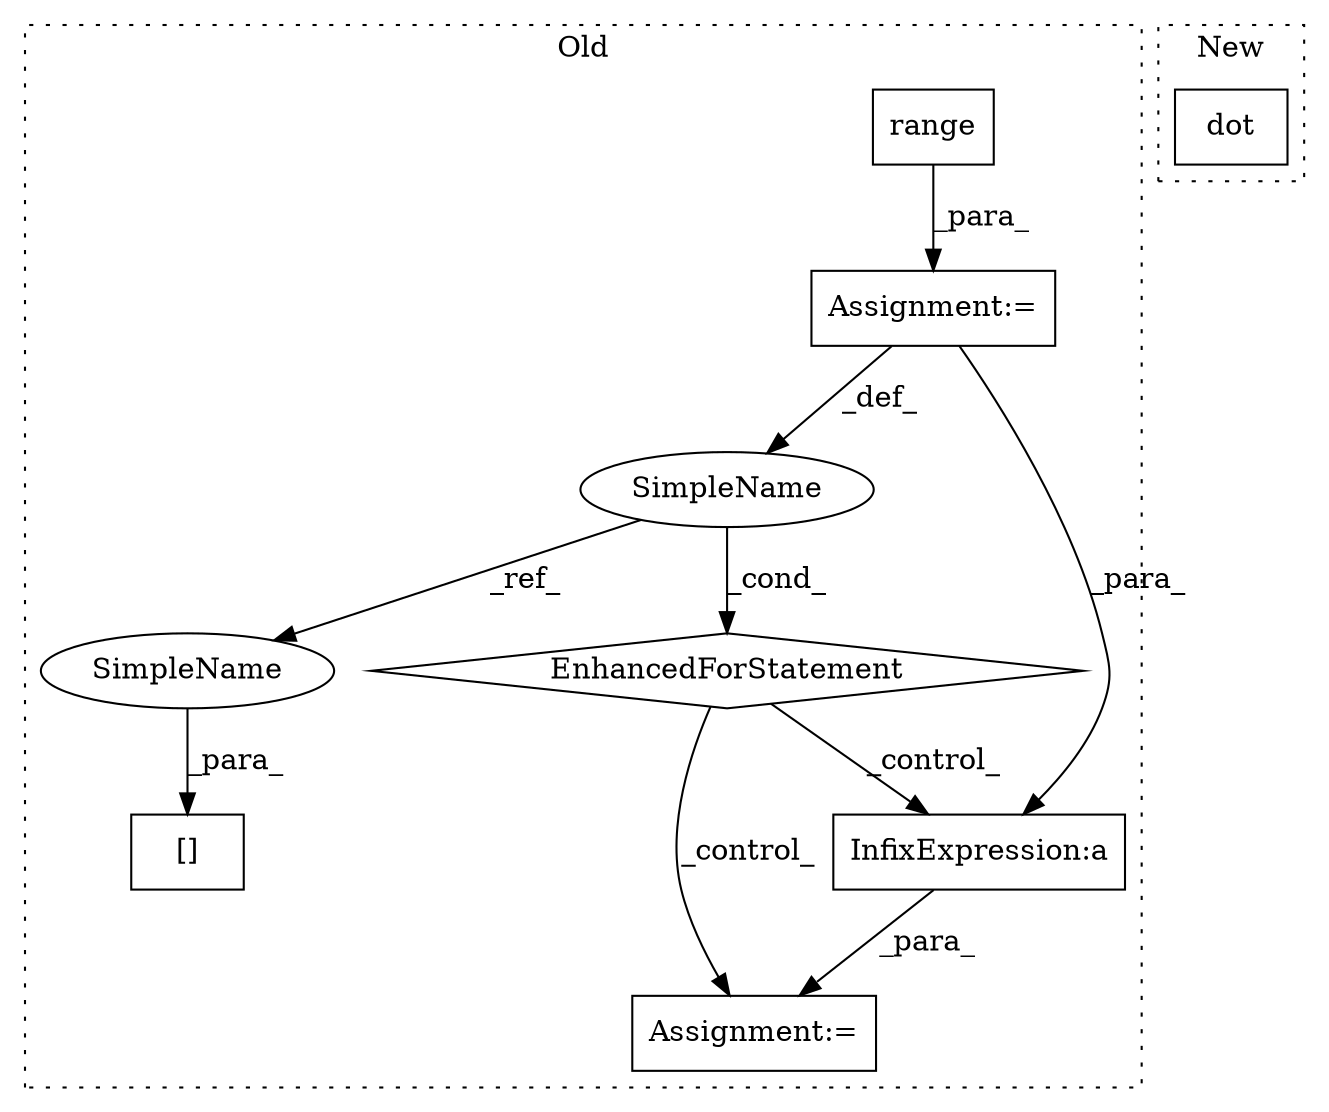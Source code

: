digraph G {
subgraph cluster0 {
1 [label="EnhancedForStatement" a="70" s="5471,5549" l="57,2" shape="diamond"];
3 [label="Assignment:=" a="7" s="5471,5549" l="57,2" shape="box"];
4 [label="Assignment:=" a="7" s="5611" l="1" shape="box"];
5 [label="SimpleName" a="42" s="5532" l="1" shape="ellipse"];
6 [label="range" a="32" s="5536,5548" l="6,1" shape="box"];
7 [label="InfixExpression:a" a="27" s="5631" l="3" shape="box"];
8 [label="[]" a="2" s="5579,5587" l="7,1" shape="box"];
9 [label="SimpleName" a="42" s="5586" l="1" shape="ellipse"];
label = "Old";
style="dotted";
}
subgraph cluster1 {
2 [label="dot" a="32" s="5281,5296" l="4,1" shape="box"];
label = "New";
style="dotted";
}
1 -> 7 [label="_control_"];
1 -> 4 [label="_control_"];
3 -> 5 [label="_def_"];
3 -> 7 [label="_para_"];
5 -> 9 [label="_ref_"];
5 -> 1 [label="_cond_"];
6 -> 3 [label="_para_"];
7 -> 4 [label="_para_"];
9 -> 8 [label="_para_"];
}